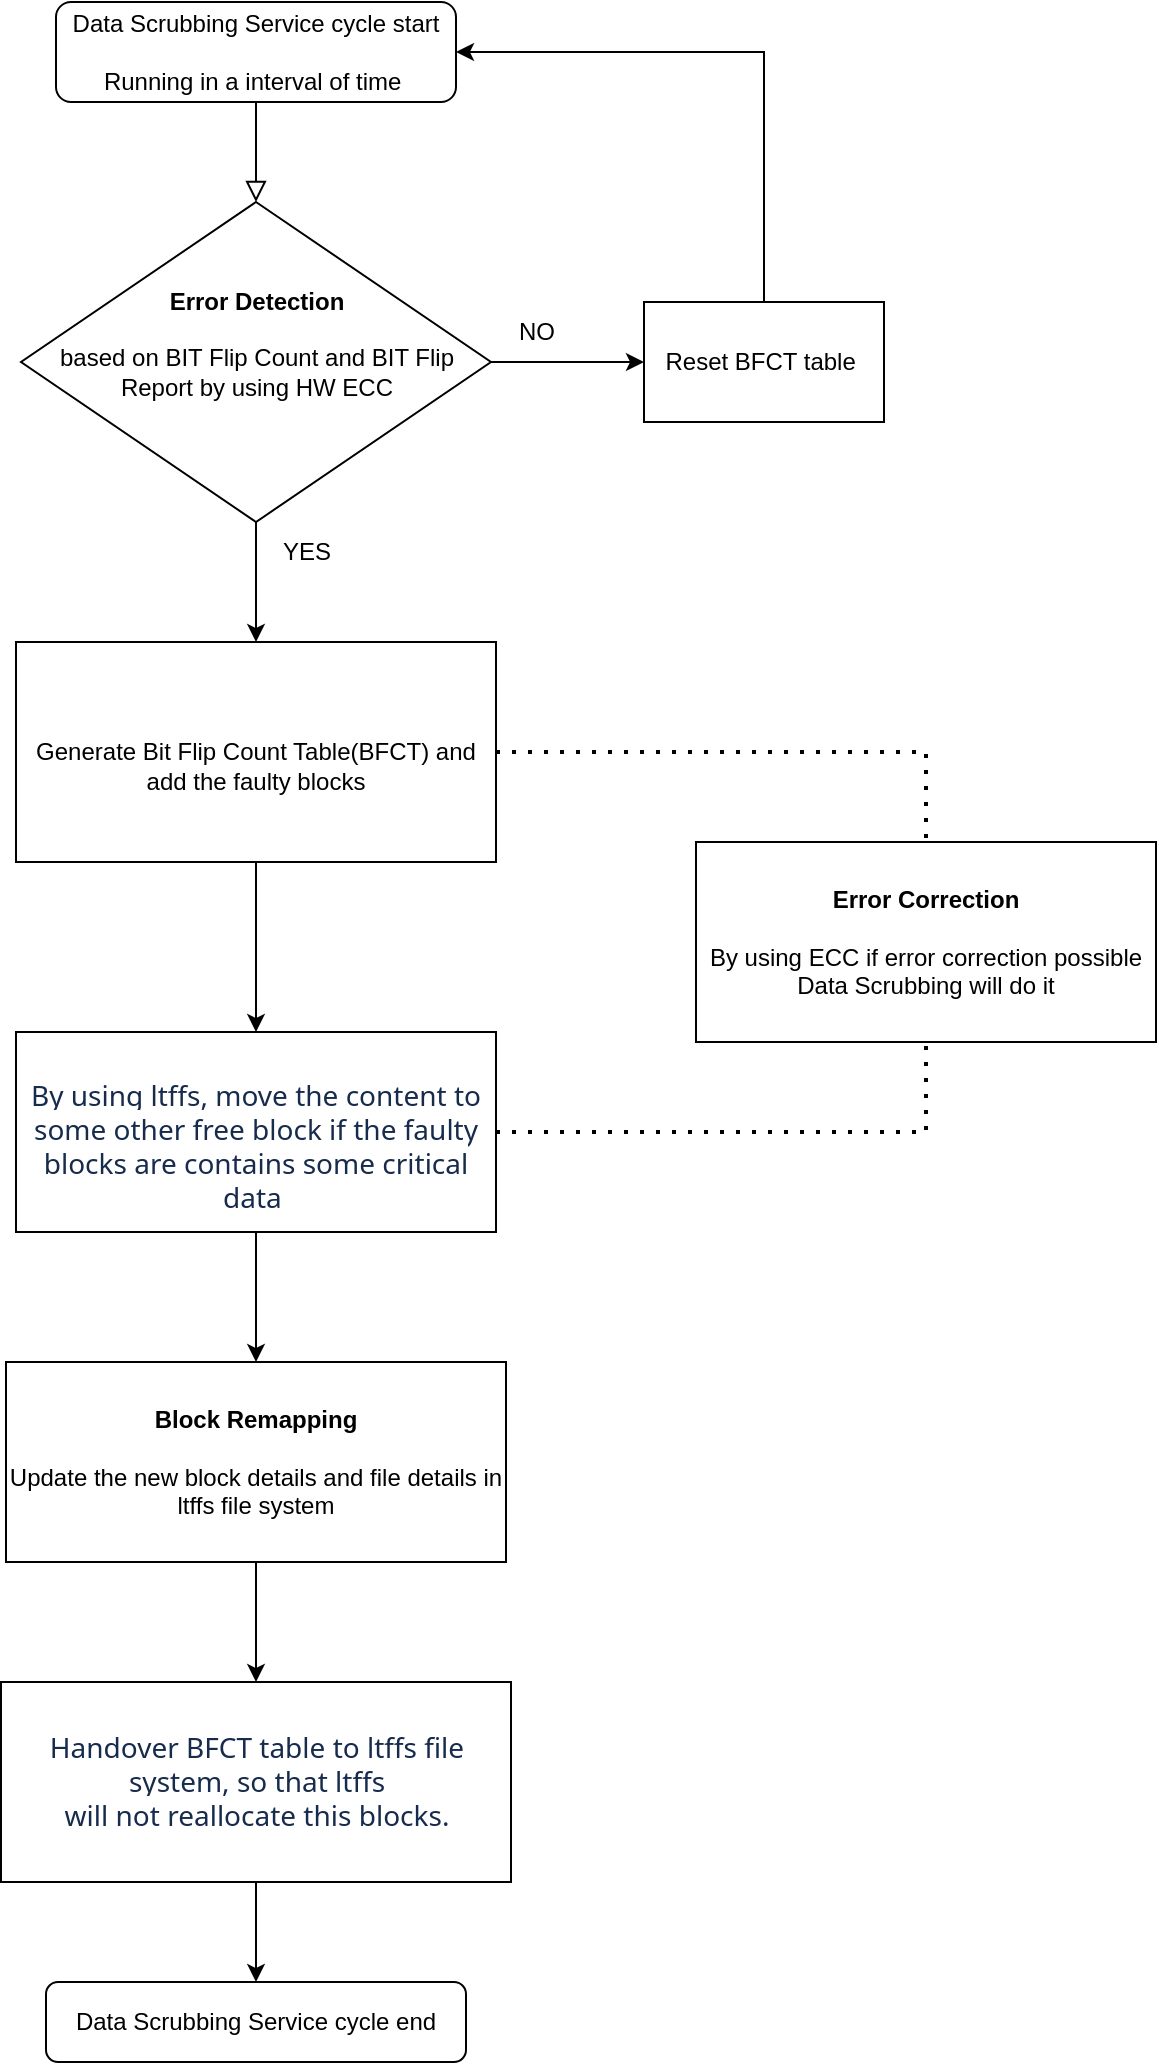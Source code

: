 <mxfile version="24.6.4" type="github">
  <diagram id="C5RBs43oDa-KdzZeNtuy" name="Page-1">
    <mxGraphModel dx="1207" dy="719" grid="1" gridSize="10" guides="1" tooltips="1" connect="1" arrows="1" fold="1" page="1" pageScale="1" pageWidth="827" pageHeight="1169" math="0" shadow="0">
      <root>
        <mxCell id="WIyWlLk6GJQsqaUBKTNV-0" />
        <mxCell id="WIyWlLk6GJQsqaUBKTNV-1" parent="WIyWlLk6GJQsqaUBKTNV-0" />
        <mxCell id="WIyWlLk6GJQsqaUBKTNV-2" value="" style="rounded=0;html=1;jettySize=auto;orthogonalLoop=1;fontSize=11;endArrow=block;endFill=0;endSize=8;strokeWidth=1;shadow=0;labelBackgroundColor=none;edgeStyle=orthogonalEdgeStyle;" parent="WIyWlLk6GJQsqaUBKTNV-1" source="WIyWlLk6GJQsqaUBKTNV-3" target="WIyWlLk6GJQsqaUBKTNV-6" edge="1">
          <mxGeometry relative="1" as="geometry" />
        </mxCell>
        <mxCell id="WIyWlLk6GJQsqaUBKTNV-3" value="Data Scrubbing Service cycle start&lt;br&gt;&lt;br&gt;Running in a interval of time&amp;nbsp;" style="rounded=1;whiteSpace=wrap;html=1;fontSize=12;glass=0;strokeWidth=1;shadow=0;" parent="WIyWlLk6GJQsqaUBKTNV-1" vertex="1">
          <mxGeometry x="120" y="70" width="200" height="50" as="geometry" />
        </mxCell>
        <mxCell id="IPmPv5QWfPckUx-3BL-2-4" value="" style="edgeStyle=orthogonalEdgeStyle;rounded=0;orthogonalLoop=1;jettySize=auto;html=1;" edge="1" parent="WIyWlLk6GJQsqaUBKTNV-1" source="WIyWlLk6GJQsqaUBKTNV-6" target="IPmPv5QWfPckUx-3BL-2-3">
          <mxGeometry relative="1" as="geometry" />
        </mxCell>
        <mxCell id="IPmPv5QWfPckUx-3BL-2-13" value="" style="edgeStyle=orthogonalEdgeStyle;rounded=0;orthogonalLoop=1;jettySize=auto;html=1;" edge="1" parent="WIyWlLk6GJQsqaUBKTNV-1" source="WIyWlLk6GJQsqaUBKTNV-6" target="IPmPv5QWfPckUx-3BL-2-11">
          <mxGeometry relative="1" as="geometry" />
        </mxCell>
        <mxCell id="WIyWlLk6GJQsqaUBKTNV-6" value="&lt;b&gt;Error Detection&lt;/b&gt;&lt;br&gt;&lt;br&gt;based on BIT Flip Count and BIT Flip Report by using HW ECC&lt;div&gt;&lt;br&gt;&lt;/div&gt;" style="rhombus;whiteSpace=wrap;html=1;shadow=0;fontFamily=Helvetica;fontSize=12;align=center;strokeWidth=1;spacing=6;spacingTop=-4;" parent="WIyWlLk6GJQsqaUBKTNV-1" vertex="1">
          <mxGeometry x="102.5" y="170" width="235" height="160" as="geometry" />
        </mxCell>
        <mxCell id="WIyWlLk6GJQsqaUBKTNV-11" value="Data Scrubbing Service cycle end" style="rounded=1;whiteSpace=wrap;html=1;fontSize=12;glass=0;strokeWidth=1;shadow=0;" parent="WIyWlLk6GJQsqaUBKTNV-1" vertex="1">
          <mxGeometry x="115" y="1060" width="210" height="40" as="geometry" />
        </mxCell>
        <mxCell id="IPmPv5QWfPckUx-3BL-2-6" value="" style="edgeStyle=orthogonalEdgeStyle;rounded=0;orthogonalLoop=1;jettySize=auto;html=1;" edge="1" parent="WIyWlLk6GJQsqaUBKTNV-1" source="IPmPv5QWfPckUx-3BL-2-3" target="IPmPv5QWfPckUx-3BL-2-5">
          <mxGeometry relative="1" as="geometry" />
        </mxCell>
        <mxCell id="IPmPv5QWfPckUx-3BL-2-3" value="&lt;br&gt;Generate Bit Flip Count Table(BFCT) and add the faulty blocks" style="rounded=0;whiteSpace=wrap;html=1;" vertex="1" parent="WIyWlLk6GJQsqaUBKTNV-1">
          <mxGeometry x="100" y="390" width="240" height="110" as="geometry" />
        </mxCell>
        <mxCell id="IPmPv5QWfPckUx-3BL-2-8" value="" style="edgeStyle=orthogonalEdgeStyle;rounded=0;orthogonalLoop=1;jettySize=auto;html=1;" edge="1" parent="WIyWlLk6GJQsqaUBKTNV-1" source="IPmPv5QWfPckUx-3BL-2-5" target="IPmPv5QWfPckUx-3BL-2-7">
          <mxGeometry relative="1" as="geometry" />
        </mxCell>
        <mxCell id="IPmPv5QWfPckUx-3BL-2-5" value="&lt;br&gt;&lt;span style=&quot;font-size:10.5pt;line-height:&lt;br/&gt;107%;font-family:&amp;quot;Segoe UI&amp;quot;,&amp;quot;sans-serif&amp;quot;;mso-fareast-font-family:&amp;quot;Malgun Gothic&amp;quot;;&lt;br/&gt;mso-fareast-theme-font:minor-fareast;color:#172B4D;background:white;mso-ansi-language:&lt;br/&gt;EN-US;mso-fareast-language:KO;mso-bidi-language:AR-SA;mso-bidi-font-weight:&lt;br/&gt;bold&quot; lang=&quot;EN-US&quot;&gt;By using ltffs, move the content to some other free block if the faulty blocks are contains some critical data&amp;nbsp;&lt;/span&gt;" style="rounded=0;whiteSpace=wrap;html=1;" vertex="1" parent="WIyWlLk6GJQsqaUBKTNV-1">
          <mxGeometry x="100" y="585" width="240" height="100" as="geometry" />
        </mxCell>
        <mxCell id="IPmPv5QWfPckUx-3BL-2-10" value="" style="edgeStyle=orthogonalEdgeStyle;rounded=0;orthogonalLoop=1;jettySize=auto;html=1;" edge="1" parent="WIyWlLk6GJQsqaUBKTNV-1" source="IPmPv5QWfPckUx-3BL-2-7" target="IPmPv5QWfPckUx-3BL-2-9">
          <mxGeometry relative="1" as="geometry" />
        </mxCell>
        <mxCell id="IPmPv5QWfPckUx-3BL-2-7" value="&lt;b&gt;Block Remapping&lt;/b&gt;&lt;div&gt;&lt;br&gt;&lt;/div&gt;&lt;div&gt;Update the new block details and file details in ltffs file system&lt;/div&gt;" style="rounded=0;whiteSpace=wrap;html=1;" vertex="1" parent="WIyWlLk6GJQsqaUBKTNV-1">
          <mxGeometry x="95" y="750" width="250" height="100" as="geometry" />
        </mxCell>
        <mxCell id="IPmPv5QWfPckUx-3BL-2-17" value="" style="edgeStyle=orthogonalEdgeStyle;rounded=0;orthogonalLoop=1;jettySize=auto;html=1;" edge="1" parent="WIyWlLk6GJQsqaUBKTNV-1" source="IPmPv5QWfPckUx-3BL-2-9" target="WIyWlLk6GJQsqaUBKTNV-11">
          <mxGeometry relative="1" as="geometry" />
        </mxCell>
        <mxCell id="IPmPv5QWfPckUx-3BL-2-9" value="&lt;span style=&quot;font-size:10.5pt;line-height:&lt;br/&gt;107%;font-family:&amp;quot;Segoe UI&amp;quot;,&amp;quot;sans-serif&amp;quot;;mso-fareast-font-family:&amp;quot;Malgun Gothic&amp;quot;;&lt;br/&gt;mso-fareast-theme-font:minor-fareast;color:#172B4D;background:white;mso-ansi-language:&lt;br/&gt;EN-US;mso-fareast-language:KO;mso-bidi-language:AR-SA;mso-bidi-font-weight:&lt;br/&gt;bold&quot; lang=&quot;EN-US&quot;&gt;Handover BFCT table to ltffs file system, so that ltffs&lt;br/&gt;will not reallocate this blocks.&lt;/span&gt;" style="rounded=0;whiteSpace=wrap;html=1;" vertex="1" parent="WIyWlLk6GJQsqaUBKTNV-1">
          <mxGeometry x="92.5" y="910" width="255" height="100" as="geometry" />
        </mxCell>
        <mxCell id="IPmPv5QWfPckUx-3BL-2-11" value="Reset BFCT table&amp;nbsp;" style="rounded=0;whiteSpace=wrap;html=1;" vertex="1" parent="WIyWlLk6GJQsqaUBKTNV-1">
          <mxGeometry x="414" y="220" width="120" height="60" as="geometry" />
        </mxCell>
        <mxCell id="IPmPv5QWfPckUx-3BL-2-14" value="" style="endArrow=classic;html=1;rounded=0;exitX=0.5;exitY=0;exitDx=0;exitDy=0;entryX=1;entryY=0.5;entryDx=0;entryDy=0;" edge="1" parent="WIyWlLk6GJQsqaUBKTNV-1" source="IPmPv5QWfPckUx-3BL-2-11" target="WIyWlLk6GJQsqaUBKTNV-3">
          <mxGeometry width="50" height="50" relative="1" as="geometry">
            <mxPoint x="480" y="390" as="sourcePoint" />
            <mxPoint x="530" y="340" as="targetPoint" />
            <Array as="points">
              <mxPoint x="474" y="95" />
            </Array>
          </mxGeometry>
        </mxCell>
        <mxCell id="IPmPv5QWfPckUx-3BL-2-15" value="YES" style="text;html=1;align=center;verticalAlign=middle;resizable=0;points=[];autosize=1;strokeColor=none;fillColor=none;" vertex="1" parent="WIyWlLk6GJQsqaUBKTNV-1">
          <mxGeometry x="220" y="330" width="50" height="30" as="geometry" />
        </mxCell>
        <mxCell id="IPmPv5QWfPckUx-3BL-2-16" value="NO" style="text;html=1;align=center;verticalAlign=middle;resizable=0;points=[];autosize=1;strokeColor=none;fillColor=none;" vertex="1" parent="WIyWlLk6GJQsqaUBKTNV-1">
          <mxGeometry x="340" y="220" width="40" height="30" as="geometry" />
        </mxCell>
        <mxCell id="IPmPv5QWfPckUx-3BL-2-18" value="&lt;b&gt;Error Correction&lt;/b&gt;&lt;br&gt;&lt;br&gt;By using ECC if error correction possible Data Scrubbing will do it" style="rounded=0;whiteSpace=wrap;html=1;" vertex="1" parent="WIyWlLk6GJQsqaUBKTNV-1">
          <mxGeometry x="440" y="490" width="230" height="100" as="geometry" />
        </mxCell>
        <mxCell id="IPmPv5QWfPckUx-3BL-2-19" value="" style="endArrow=none;dashed=1;html=1;dashPattern=1 3;strokeWidth=2;rounded=0;exitX=1;exitY=0.5;exitDx=0;exitDy=0;entryX=0.5;entryY=0;entryDx=0;entryDy=0;" edge="1" parent="WIyWlLk6GJQsqaUBKTNV-1" source="IPmPv5QWfPckUx-3BL-2-3" target="IPmPv5QWfPckUx-3BL-2-18">
          <mxGeometry width="50" height="50" relative="1" as="geometry">
            <mxPoint x="400" y="600" as="sourcePoint" />
            <mxPoint x="450" y="550" as="targetPoint" />
            <Array as="points">
              <mxPoint x="555" y="445" />
            </Array>
          </mxGeometry>
        </mxCell>
        <mxCell id="IPmPv5QWfPckUx-3BL-2-20" value="" style="endArrow=none;dashed=1;html=1;dashPattern=1 3;strokeWidth=2;rounded=0;exitX=1;exitY=0.5;exitDx=0;exitDy=0;entryX=0.5;entryY=1;entryDx=0;entryDy=0;" edge="1" parent="WIyWlLk6GJQsqaUBKTNV-1" source="IPmPv5QWfPckUx-3BL-2-5" target="IPmPv5QWfPckUx-3BL-2-18">
          <mxGeometry width="50" height="50" relative="1" as="geometry">
            <mxPoint x="400" y="600" as="sourcePoint" />
            <mxPoint x="450" y="550" as="targetPoint" />
            <Array as="points">
              <mxPoint x="555" y="635" />
            </Array>
          </mxGeometry>
        </mxCell>
      </root>
    </mxGraphModel>
  </diagram>
</mxfile>
